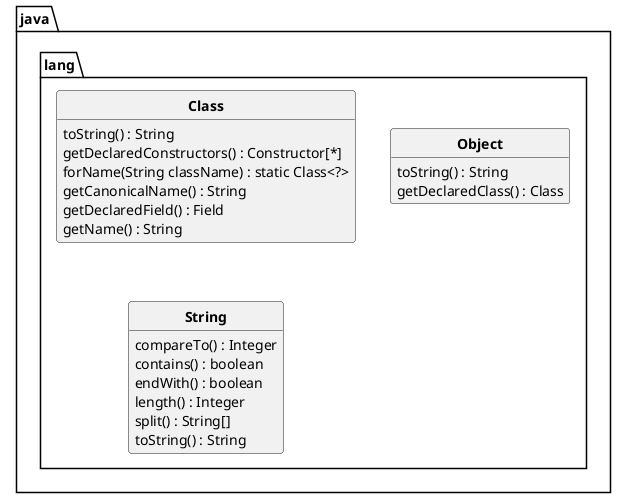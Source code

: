 @startuml
'https://plantuml.com/class-diagram

skinparam style strictuml
skinparam classAttributeIconSize 0
skinparam classFontStyle Bold
hide empty members

package java.lang
{
    class Class
    {
        toString() : String
        getDeclaredConstructors() : Constructor[*]
        forName(String className) : static Class<?>
        getCanonicalName() : String
        getDeclaredField() : Field
        getName() : String
        '   contien le package en plus
    }

    class Object
    {
        toString() : String
        getDeclaredClass() : Class
    }

    class String
    {
        compareTo() : Integer
        contains() : boolean
        endWith() : boolean
        length() : Integer
        split() : String[]
        toString() : String
    }
}

/'abstract class AbstractList
abstract AbstractCollection
interface List
interface Collection

List <|-- AbstractList
Collection <|-- AbstractCollection

Collection <|- List
AbstractCollection <|- AbstractList
AbstractList <|-- ArrayList

class ArrayList {
Object[] elementData
size()
}

enum TimeUnit {
DAYS
HOURS
MINUTES
}'/

@enduml